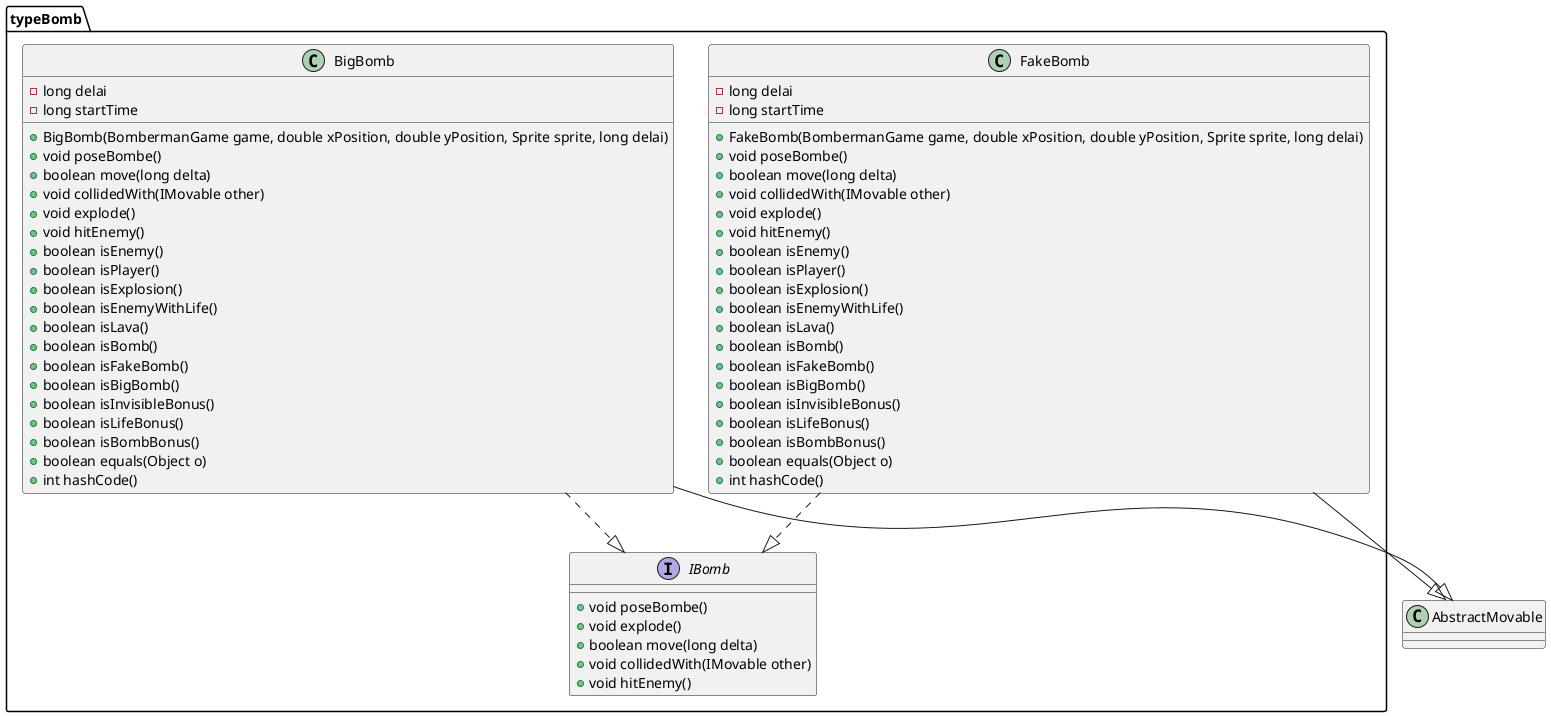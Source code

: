 @startuml
package typeBomb {
    class FakeBomb {
        - long delai
        - long startTime
        + FakeBomb(BombermanGame game, double xPosition, double yPosition, Sprite sprite, long delai)
        + void poseBombe()
        + boolean move(long delta)
        + void collidedWith(IMovable other)
        + void explode()
        + void hitEnemy()
        + boolean isEnemy()
        + boolean isPlayer()
        + boolean isExplosion()
        + boolean isEnemyWithLife()
        + boolean isLava()
        + boolean isBomb()
        + boolean isFakeBomb()
        + boolean isBigBomb()
        + boolean isInvisibleBonus()
        + boolean isLifeBonus()
        + boolean isBombBonus()
        + boolean equals(Object o)
        + int hashCode()
    }

    class BigBomb {
        - long delai
        - long startTime
        + BigBomb(BombermanGame game, double xPosition, double yPosition, Sprite sprite, long delai)
        + void poseBombe()
        + boolean move(long delta)
        + void collidedWith(IMovable other)
        + void explode()
        + void hitEnemy()
        + boolean isEnemy()
        + boolean isPlayer()
        + boolean isExplosion()
        + boolean isEnemyWithLife()
        + boolean isLava()
        + boolean isBomb()
        + boolean isFakeBomb()
        + boolean isBigBomb()
        + boolean isInvisibleBonus()
        + boolean isLifeBonus()
        + boolean isBombBonus()
        + boolean equals(Object o)
        + int hashCode()
    }

    interface IBomb {
        + void poseBombe()
        + void explode()
        + boolean move(long delta)
        + void collidedWith(IMovable other)
        + void hitEnemy()
    }
}

FakeBomb ..|> IBomb
BigBomb ..|> IBomb
FakeBomb --|> AbstractMovable
BigBomb --|> AbstractMovable
@enduml